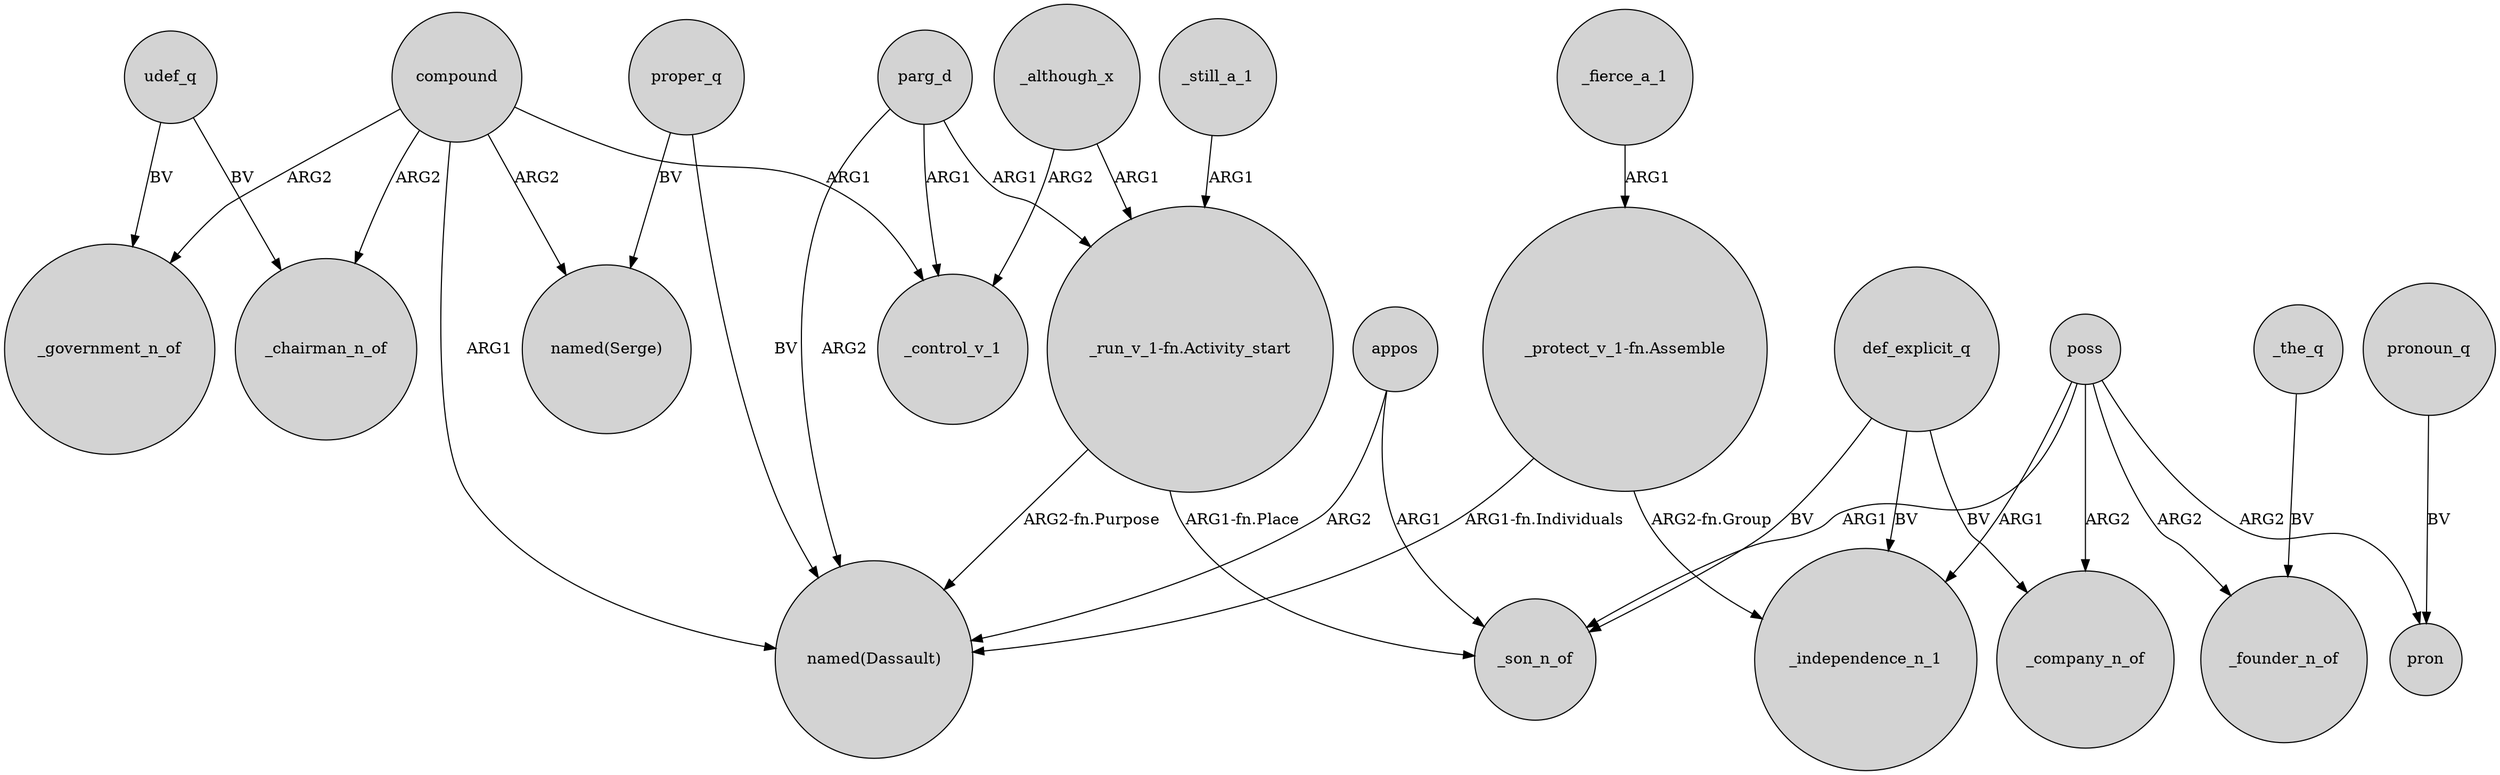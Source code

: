 digraph {
	node [shape=circle style=filled]
	compound -> _chairman_n_of [label=ARG2]
	_although_x -> _control_v_1 [label=ARG2]
	_fierce_a_1 -> "_protect_v_1-fn.Assemble" [label=ARG1]
	proper_q -> "named(Dassault)" [label=BV]
	compound -> _government_n_of [label=ARG2]
	udef_q -> _government_n_of [label=BV]
	poss -> _son_n_of [label=ARG1]
	udef_q -> _chairman_n_of [label=BV]
	def_explicit_q -> _independence_n_1 [label=BV]
	def_explicit_q -> _son_n_of [label=BV]
	poss -> _independence_n_1 [label=ARG1]
	poss -> _founder_n_of [label=ARG2]
	compound -> "named(Serge)" [label=ARG2]
	pronoun_q -> pron [label=BV]
	"_protect_v_1-fn.Assemble" -> _independence_n_1 [label="ARG2-fn.Group"]
	poss -> pron [label=ARG2]
	appos -> _son_n_of [label=ARG1]
	poss -> _company_n_of [label=ARG2]
	parg_d -> _control_v_1 [label=ARG1]
	_still_a_1 -> "_run_v_1-fn.Activity_start" [label=ARG1]
	parg_d -> "named(Dassault)" [label=ARG2]
	"_protect_v_1-fn.Assemble" -> "named(Dassault)" [label="ARG1-fn.Individuals"]
	_although_x -> "_run_v_1-fn.Activity_start" [label=ARG1]
	compound -> "named(Dassault)" [label=ARG1]
	"_run_v_1-fn.Activity_start" -> "named(Dassault)" [label="ARG2-fn.Purpose"]
	proper_q -> "named(Serge)" [label=BV]
	compound -> _control_v_1 [label=ARG1]
	def_explicit_q -> _company_n_of [label=BV]
	appos -> "named(Dassault)" [label=ARG2]
	parg_d -> "_run_v_1-fn.Activity_start" [label=ARG1]
	_the_q -> _founder_n_of [label=BV]
	"_run_v_1-fn.Activity_start" -> _son_n_of [label="ARG1-fn.Place"]
}
